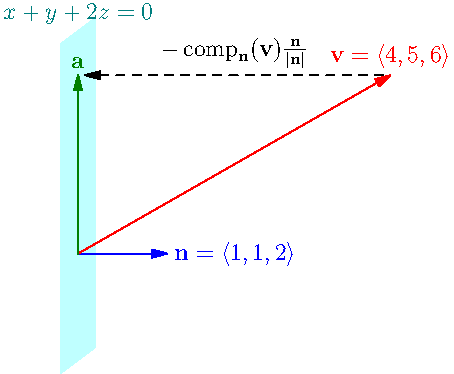 size(8cm);
usepackage("amsmath");
fill((-0.4,-2.7)--(0.4,-2.1)--(0.4,5.3)--(-0.4,4.7)--cycle, palecyan);
label("$x+y+2z=0$", (0,5), dir(90), deepcyan);
draw((0,0)--(2,0), blue, EndArrow );

label("$\mathbf{n} = \langle 1,1,2 \rangle$", (2,0), dir(0), blue);
draw((0,0)--(7,4), red, EndArrow);
label("$\mathbf{v} = \langle 4,5,6 \rangle$", (7,4), dir(90), red);
draw((0,0)--(0,4), deepgreen, EndArrow);
label("$\mathbf{a}$", (0,4), dir(90), deepgreen);
draw((7,4)--(0,4), dashed, EndArrow, Margins);
label("$-\operatorname{comp}_{\mathbf{n}}(\mathbf{v}) \frac{\mathbf{n}}{|\mathbf{n}|}$", (3.5,4), dir(90));

